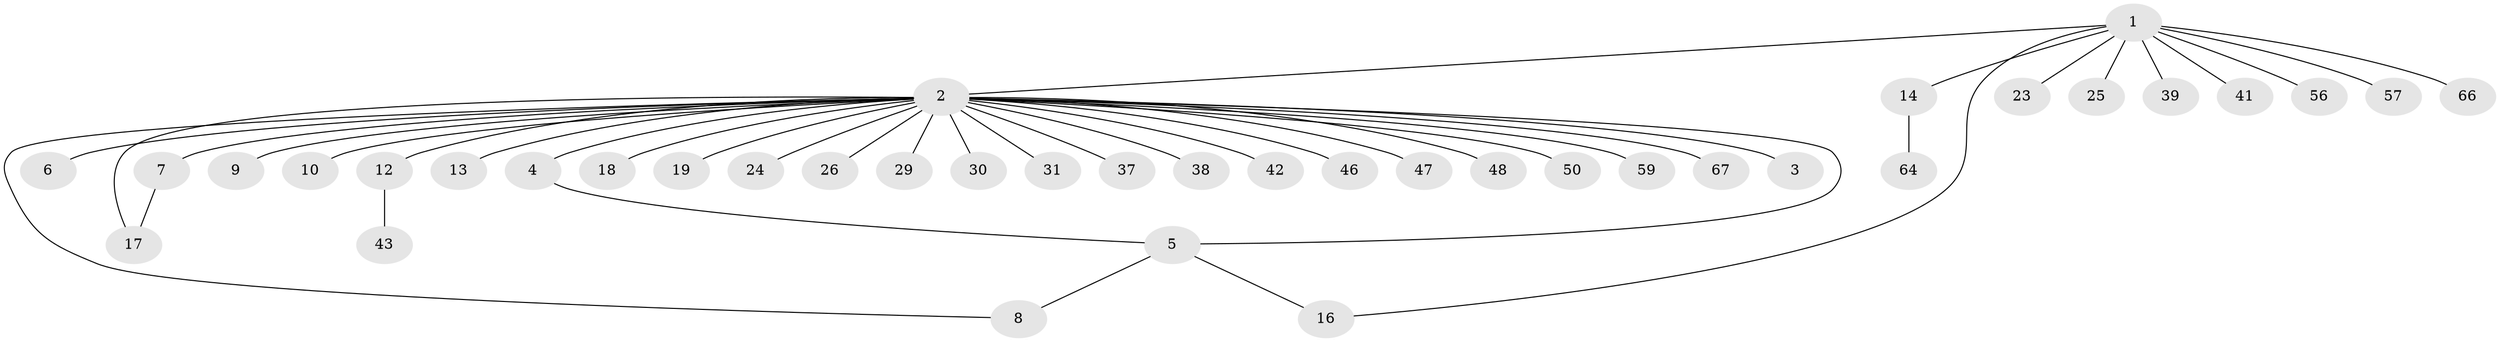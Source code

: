 // original degree distribution, {10: 0.014705882352941176, 28: 0.014705882352941176, 1: 0.6176470588235294, 3: 0.14705882352941177, 6: 0.014705882352941176, 2: 0.19117647058823528}
// Generated by graph-tools (version 1.1) at 2025/18/03/04/25 18:18:05]
// undirected, 40 vertices, 43 edges
graph export_dot {
graph [start="1"]
  node [color=gray90,style=filled];
  1;
  2;
  3;
  4 [super="+62"];
  5 [super="+49+63"];
  6;
  7 [super="+11"];
  8 [super="+44+28"];
  9;
  10 [super="+33+20"];
  12 [super="+15+60"];
  13 [super="+34"];
  14 [super="+21"];
  16 [super="+22"];
  17 [super="+65"];
  18;
  19 [super="+54+27"];
  23;
  24;
  25;
  26;
  29 [super="+58"];
  30 [super="+35+53"];
  31;
  37 [super="+40"];
  38;
  39 [super="+68"];
  41 [super="+55"];
  42;
  43;
  46;
  47;
  48;
  50;
  56;
  57;
  59;
  64;
  66;
  67;
  1 -- 2;
  1 -- 14;
  1 -- 16;
  1 -- 23;
  1 -- 25;
  1 -- 39;
  1 -- 41;
  1 -- 56;
  1 -- 57;
  1 -- 66;
  2 -- 3;
  2 -- 4;
  2 -- 5;
  2 -- 6;
  2 -- 7;
  2 -- 8;
  2 -- 9;
  2 -- 10;
  2 -- 12;
  2 -- 13;
  2 -- 17;
  2 -- 18;
  2 -- 19;
  2 -- 24;
  2 -- 26;
  2 -- 29;
  2 -- 30;
  2 -- 31;
  2 -- 37;
  2 -- 38;
  2 -- 42;
  2 -- 46;
  2 -- 47;
  2 -- 48;
  2 -- 50;
  2 -- 59;
  2 -- 67;
  4 -- 5;
  5 -- 16;
  5 -- 8;
  7 -- 17;
  12 -- 43;
  14 -- 64;
}
